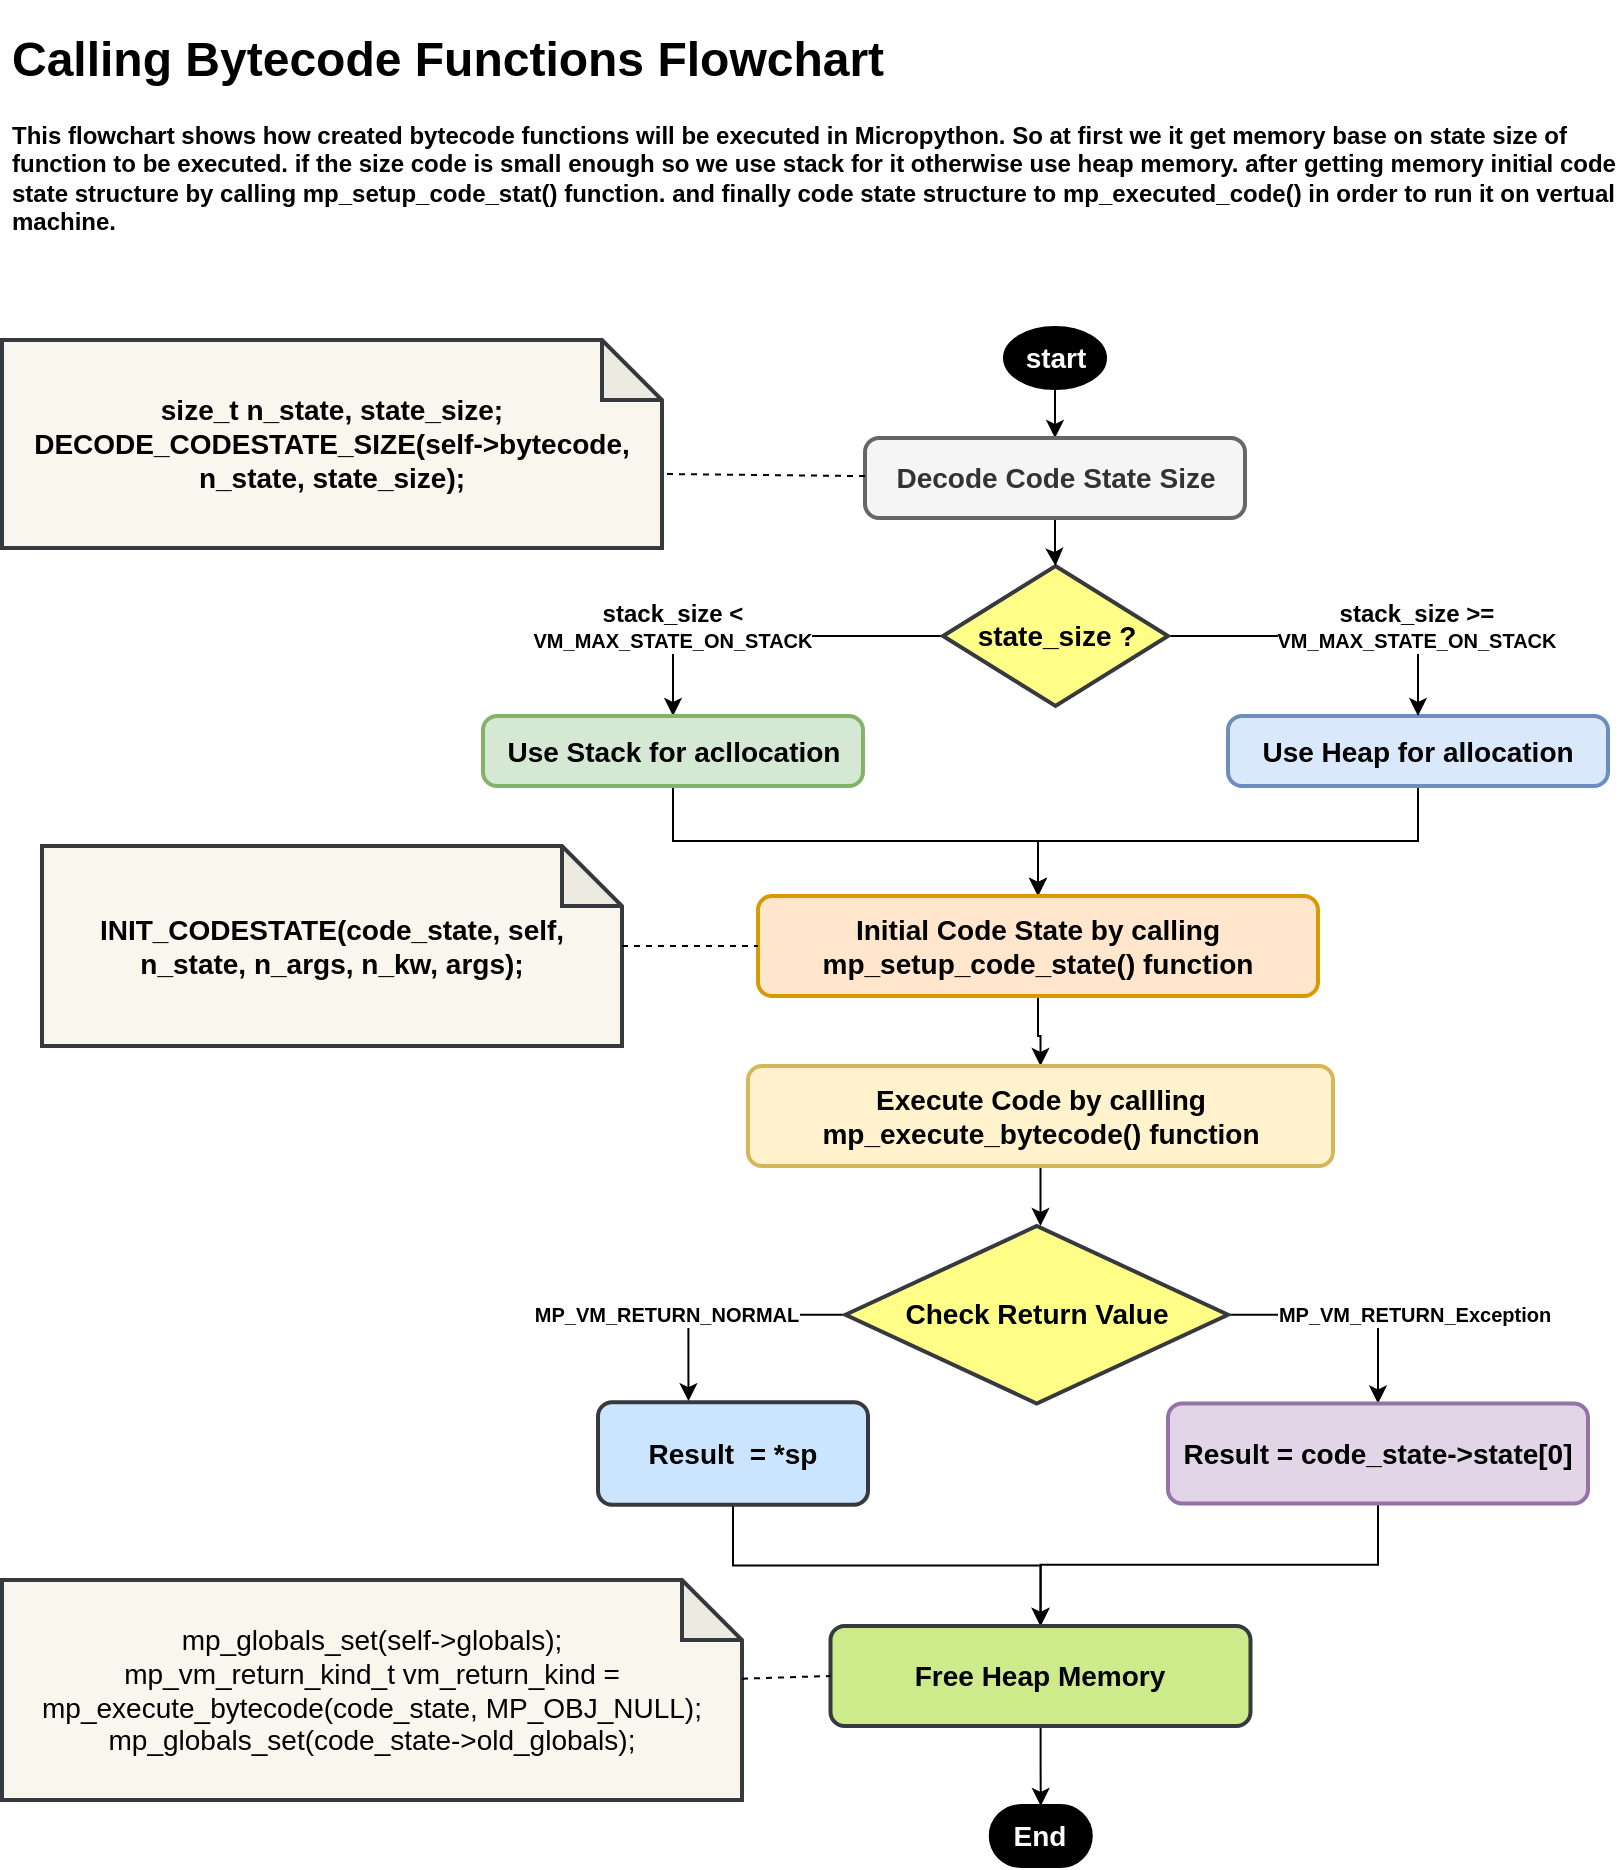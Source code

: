 <mxfile version="15.9.4" type="github">
  <diagram id="kvoGo0gfQWNKkFxHk639" name="Page-1">
    <mxGraphModel dx="1447" dy="718" grid="1" gridSize="10" guides="1" tooltips="1" connect="1" arrows="1" fold="1" page="1" pageScale="1" pageWidth="850" pageHeight="1100" math="0" shadow="0">
      <root>
        <mxCell id="0" />
        <mxCell id="1" parent="0" />
        <mxCell id="JKBhCjqjnzoE227UuKIU-41" style="edgeStyle=orthogonalEdgeStyle;rounded=0;orthogonalLoop=1;jettySize=auto;html=1;fontFamily=Helvetica;fontSize=14;fontColor=#000000;" edge="1" parent="1" source="wVERp9EFQYTSEjUQM9i8-1" target="JKBhCjqjnzoE227UuKIU-10">
          <mxGeometry relative="1" as="geometry" />
        </mxCell>
        <mxCell id="wVERp9EFQYTSEjUQM9i8-1" value="start" style="strokeWidth=2;html=1;shape=mxgraph.flowchart.start_1;whiteSpace=wrap;fontColor=#FFFFFF;labelBackgroundColor=#000000;fillColor=#000000;fontStyle=1;fontSize=14;" parent="1" vertex="1">
          <mxGeometry x="531.5" y="164" width="50" height="30" as="geometry" />
        </mxCell>
        <mxCell id="JKBhCjqjnzoE227UuKIU-1" value="&lt;h1&gt;Calling Bytecode Functions Flowchart&lt;br&gt;&lt;/h1&gt;&lt;p&gt;This flowchart shows how created bytecode functions will be executed in Micropython. So at first we it get memory base on state size of function to be executed. if the size code is small enough so we use stack for it otherwise use heap memory. after getting memory initial code state structure by calling mp_setup_code_stat() function. and finally code state structure to mp_executed_code() in order to run it on vertual machine. &lt;br&gt;&lt;/p&gt;" style="text;html=1;strokeColor=none;fillColor=none;spacing=5;spacingTop=-20;whiteSpace=wrap;overflow=hidden;rounded=0;fontStyle=1" vertex="1" parent="1">
          <mxGeometry x="30" y="10" width="810" height="120" as="geometry" />
        </mxCell>
        <mxCell id="JKBhCjqjnzoE227UuKIU-32" style="edgeStyle=orthogonalEdgeStyle;rounded=0;orthogonalLoop=1;jettySize=auto;html=1;entryX=0.5;entryY=0;entryDx=0;entryDy=0;fontFamily=Helvetica;fontSize=14;fontColor=#000000;" edge="1" parent="1" source="JKBhCjqjnzoE227UuKIU-4" target="JKBhCjqjnzoE227UuKIU-28">
          <mxGeometry relative="1" as="geometry" />
        </mxCell>
        <mxCell id="JKBhCjqjnzoE227UuKIU-4" value="Use Heap for allocation" style="rounded=1;whiteSpace=wrap;html=1;absoluteArcSize=1;arcSize=14;strokeWidth=2;labelBackgroundColor=none;fontSize=14;fillColor=#dae8fc;fontStyle=1;strokeColor=#6c8ebf;" vertex="1" parent="1">
          <mxGeometry x="643" y="358" width="190" height="35" as="geometry" />
        </mxCell>
        <mxCell id="JKBhCjqjnzoE227UuKIU-22" style="edgeStyle=orthogonalEdgeStyle;rounded=0;orthogonalLoop=1;jettySize=auto;html=1;fontFamily=Helvetica;fontSize=12;fontColor=#000000;" edge="1" parent="1" source="JKBhCjqjnzoE227UuKIU-7" target="JKBhCjqjnzoE227UuKIU-4">
          <mxGeometry relative="1" as="geometry" />
        </mxCell>
        <mxCell id="JKBhCjqjnzoE227UuKIU-26" style="edgeStyle=orthogonalEdgeStyle;rounded=0;orthogonalLoop=1;jettySize=auto;html=1;fontFamily=Helvetica;fontSize=12;fontColor=#000000;" edge="1" parent="1" source="JKBhCjqjnzoE227UuKIU-7" target="JKBhCjqjnzoE227UuKIU-13">
          <mxGeometry relative="1" as="geometry" />
        </mxCell>
        <mxCell id="JKBhCjqjnzoE227UuKIU-7" value="state_size ?" style="strokeWidth=2;html=1;shape=mxgraph.flowchart.decision;whiteSpace=wrap;rounded=1;labelBackgroundColor=none;fontFamily=Helvetica;fontSize=14;fillColor=#ffff88;fontStyle=1;strokeColor=#36393d;" vertex="1" parent="1">
          <mxGeometry x="500.5" y="283" width="112.5" height="70" as="geometry" />
        </mxCell>
        <mxCell id="JKBhCjqjnzoE227UuKIU-43" style="edgeStyle=orthogonalEdgeStyle;rounded=0;orthogonalLoop=1;jettySize=auto;html=1;entryX=0.5;entryY=0;entryDx=0;entryDy=0;entryPerimeter=0;fontFamily=Helvetica;fontSize=12;fontColor=#000000;" edge="1" parent="1" source="JKBhCjqjnzoE227UuKIU-10" target="JKBhCjqjnzoE227UuKIU-7">
          <mxGeometry relative="1" as="geometry" />
        </mxCell>
        <mxCell id="JKBhCjqjnzoE227UuKIU-10" value="Decode Code State Size" style="rounded=1;whiteSpace=wrap;html=1;absoluteArcSize=1;arcSize=14;strokeWidth=2;labelBackgroundColor=none;fontSize=14;fontColor=#333333;fillColor=#f5f5f5;fontStyle=1;strokeColor=#666666;" vertex="1" parent="1">
          <mxGeometry x="461.5" y="219" width="190" height="40" as="geometry" />
        </mxCell>
        <mxCell id="JKBhCjqjnzoE227UuKIU-31" style="edgeStyle=orthogonalEdgeStyle;rounded=0;orthogonalLoop=1;jettySize=auto;html=1;fontFamily=Helvetica;fontSize=14;fontColor=#000000;" edge="1" parent="1" source="JKBhCjqjnzoE227UuKIU-13" target="JKBhCjqjnzoE227UuKIU-28">
          <mxGeometry relative="1" as="geometry" />
        </mxCell>
        <mxCell id="JKBhCjqjnzoE227UuKIU-13" value="Use Stack for acllocation" style="rounded=1;whiteSpace=wrap;html=1;absoluteArcSize=1;arcSize=14;strokeWidth=2;labelBackgroundColor=none;fontSize=14;fillColor=#d5e8d4;fontStyle=1;strokeColor=#82b366;" vertex="1" parent="1">
          <mxGeometry x="270.5" y="358" width="190" height="35" as="geometry" />
        </mxCell>
        <mxCell id="JKBhCjqjnzoE227UuKIU-18" value="&lt;font style=&quot;font-size: 12px&quot;&gt;&lt;font style=&quot;font-size: 12px&quot;&gt;stack_size &amp;gt;=&lt;/font&gt; &lt;/font&gt;VM_MAX_STATE_ON_STACK" style="text;html=1;strokeColor=none;fillColor=none;align=center;verticalAlign=middle;whiteSpace=wrap;rounded=0;labelBackgroundColor=#FFFFFF;fontFamily=Helvetica;fontSize=10;fontColor=#000000;fontStyle=1" vertex="1" parent="1">
          <mxGeometry x="700" y="290.5" width="75" height="45" as="geometry" />
        </mxCell>
        <mxCell id="JKBhCjqjnzoE227UuKIU-17" value="&lt;font style=&quot;font-size: 12px&quot;&gt;stack_size &amp;lt; &lt;/font&gt;VM_MAX_STATE_ON_STACK" style="text;html=1;strokeColor=none;fillColor=none;align=center;verticalAlign=middle;whiteSpace=wrap;rounded=0;labelBackgroundColor=#FFFFFF;fontFamily=Helvetica;fontSize=10;fontColor=#000000;fontStyle=1" vertex="1" parent="1">
          <mxGeometry x="328" y="290.5" width="75" height="45" as="geometry" />
        </mxCell>
        <mxCell id="JKBhCjqjnzoE227UuKIU-42" style="edgeStyle=orthogonalEdgeStyle;rounded=0;orthogonalLoop=1;jettySize=auto;html=1;fontFamily=Helvetica;fontSize=12;fontColor=#000000;" edge="1" parent="1" source="JKBhCjqjnzoE227UuKIU-28" target="JKBhCjqjnzoE227UuKIU-33">
          <mxGeometry relative="1" as="geometry" />
        </mxCell>
        <mxCell id="JKBhCjqjnzoE227UuKIU-28" value="Initial Code State by calling mp_setup_code_state() function" style="rounded=1;whiteSpace=wrap;html=1;absoluteArcSize=1;arcSize=14;strokeWidth=2;labelBackgroundColor=none;fontFamily=Helvetica;fontSize=14;fillColor=#ffe6cc;fontStyle=1;strokeColor=#d79b00;" vertex="1" parent="1">
          <mxGeometry x="408" y="448" width="280" height="50" as="geometry" />
        </mxCell>
        <mxCell id="JKBhCjqjnzoE227UuKIU-38" style="edgeStyle=orthogonalEdgeStyle;rounded=0;orthogonalLoop=1;jettySize=auto;html=1;fontFamily=Helvetica;fontSize=14;fontColor=#000000;" edge="1" parent="1" source="JKBhCjqjnzoE227UuKIU-33" target="JKBhCjqjnzoE227UuKIU-35">
          <mxGeometry relative="1" as="geometry">
            <Array as="points">
              <mxPoint x="547" y="573" />
              <mxPoint x="547" y="573" />
            </Array>
          </mxGeometry>
        </mxCell>
        <mxCell id="JKBhCjqjnzoE227UuKIU-33" value="Execute Code by callling mp_execute_bytecode() function" style="rounded=1;whiteSpace=wrap;html=1;absoluteArcSize=1;arcSize=14;strokeWidth=2;labelBackgroundColor=none;fontFamily=Helvetica;fontSize=14;fillColor=#fff2cc;fontStyle=1;strokeColor=#d6b656;" vertex="1" parent="1">
          <mxGeometry x="403" y="533" width="292.5" height="50" as="geometry" />
        </mxCell>
        <mxCell id="JKBhCjqjnzoE227UuKIU-48" style="edgeStyle=orthogonalEdgeStyle;rounded=0;orthogonalLoop=1;jettySize=auto;html=1;entryX=0.335;entryY=-0.011;entryDx=0;entryDy=0;entryPerimeter=0;fontFamily=Helvetica;fontSize=14;fontColor=#000000;" edge="1" parent="1" source="JKBhCjqjnzoE227UuKIU-35" target="JKBhCjqjnzoE227UuKIU-44">
          <mxGeometry relative="1" as="geometry">
            <Array as="points">
              <mxPoint x="373" y="657" />
            </Array>
          </mxGeometry>
        </mxCell>
        <mxCell id="JKBhCjqjnzoE227UuKIU-51" style="edgeStyle=orthogonalEdgeStyle;rounded=0;orthogonalLoop=1;jettySize=auto;html=1;fontFamily=Helvetica;fontSize=14;fontColor=#000000;" edge="1" parent="1" source="JKBhCjqjnzoE227UuKIU-35" target="JKBhCjqjnzoE227UuKIU-45">
          <mxGeometry relative="1" as="geometry">
            <Array as="points">
              <mxPoint x="718" y="657" />
            </Array>
          </mxGeometry>
        </mxCell>
        <mxCell id="JKBhCjqjnzoE227UuKIU-35" value="&lt;font style=&quot;font-size: 14px&quot;&gt;Check Return Value&lt;/font&gt;" style="strokeWidth=2;html=1;shape=mxgraph.flowchart.decision;whiteSpace=wrap;rounded=1;labelBackgroundColor=none;fontFamily=Helvetica;fontSize=14;fillColor=#ffff88;fontStyle=1;verticalAlign=middle;spacing=0;flipH=1;flipV=1;direction=south;strokeColor=#36393d;" vertex="1" parent="1">
          <mxGeometry x="451.75" y="613" width="191.25" height="88.75" as="geometry" />
        </mxCell>
        <mxCell id="JKBhCjqjnzoE227UuKIU-54" style="edgeStyle=orthogonalEdgeStyle;rounded=0;orthogonalLoop=1;jettySize=auto;html=1;fontFamily=Helvetica;fontSize=14;fontColor=#000000;" edge="1" parent="1" source="JKBhCjqjnzoE227UuKIU-44" target="JKBhCjqjnzoE227UuKIU-53">
          <mxGeometry relative="1" as="geometry" />
        </mxCell>
        <mxCell id="JKBhCjqjnzoE227UuKIU-44" value="Result&amp;nbsp; = *sp" style="rounded=1;whiteSpace=wrap;html=1;absoluteArcSize=1;arcSize=14;strokeWidth=2;labelBackgroundColor=none;fontFamily=Helvetica;fontSize=14;fillColor=#cce5ff;fontStyle=1;strokeColor=#36393d;" vertex="1" parent="1">
          <mxGeometry x="328" y="701.13" width="135" height="51.25" as="geometry" />
        </mxCell>
        <mxCell id="JKBhCjqjnzoE227UuKIU-55" style="edgeStyle=orthogonalEdgeStyle;rounded=0;orthogonalLoop=1;jettySize=auto;html=1;entryX=0.5;entryY=0;entryDx=0;entryDy=0;fontFamily=Helvetica;fontSize=14;fontColor=#000000;" edge="1" parent="1" source="JKBhCjqjnzoE227UuKIU-45" target="JKBhCjqjnzoE227UuKIU-53">
          <mxGeometry relative="1" as="geometry" />
        </mxCell>
        <mxCell id="JKBhCjqjnzoE227UuKIU-45" value="Result = code_state-&amp;gt;state[0]" style="rounded=1;whiteSpace=wrap;html=1;absoluteArcSize=1;arcSize=14;strokeWidth=2;labelBackgroundColor=none;fontFamily=Helvetica;fontSize=14;fillColor=#e1d5e7;fontStyle=1;strokeColor=#9673a6;" vertex="1" parent="1">
          <mxGeometry x="613" y="701.75" width="210" height="50" as="geometry" />
        </mxCell>
        <mxCell id="JKBhCjqjnzoE227UuKIU-47" value="MP_VM_RETURN_NORMAL" style="text;html=1;strokeColor=none;fillColor=none;align=center;verticalAlign=middle;whiteSpace=wrap;rounded=0;labelBackgroundColor=#FFFFFF;fontFamily=Helvetica;fontSize=10;fontColor=#000000;fontStyle=1" vertex="1" parent="1">
          <mxGeometry x="325" y="634.88" width="75" height="45" as="geometry" />
        </mxCell>
        <mxCell id="JKBhCjqjnzoE227UuKIU-50" value="MP_VM_RETURN_Exception" style="text;html=1;strokeColor=none;fillColor=none;align=center;verticalAlign=middle;whiteSpace=wrap;rounded=0;labelBackgroundColor=#FFFFFF;fontFamily=Helvetica;fontSize=10;fontColor=#000000;fontStyle=1" vertex="1" parent="1">
          <mxGeometry x="698.5" y="634.88" width="75" height="45" as="geometry" />
        </mxCell>
        <mxCell id="JKBhCjqjnzoE227UuKIU-59" style="edgeStyle=orthogonalEdgeStyle;rounded=0;orthogonalLoop=1;jettySize=auto;html=1;entryX=0.5;entryY=0;entryDx=0;entryDy=0;entryPerimeter=0;fontFamily=Helvetica;fontSize=14;fontColor=#FFFFFF;" edge="1" parent="1" source="JKBhCjqjnzoE227UuKIU-53" target="JKBhCjqjnzoE227UuKIU-58">
          <mxGeometry relative="1" as="geometry" />
        </mxCell>
        <mxCell id="JKBhCjqjnzoE227UuKIU-53" value="Free Heap Memory" style="rounded=1;whiteSpace=wrap;html=1;absoluteArcSize=1;arcSize=14;strokeWidth=2;labelBackgroundColor=none;fontFamily=Helvetica;fontSize=14;fillColor=#cdeb8b;fontStyle=1;strokeColor=#36393d;labelBorderColor=none;" vertex="1" parent="1">
          <mxGeometry x="444.25" y="813" width="210" height="50" as="geometry" />
        </mxCell>
        <mxCell id="JKBhCjqjnzoE227UuKIU-58" value="End" style="strokeWidth=2;html=1;shape=mxgraph.flowchart.terminator;whiteSpace=wrap;rounded=1;labelBackgroundColor=#000000;fontFamily=Helvetica;fontSize=14;fontColor=#FFFFFF;fillColor=#000000;fontStyle=1" vertex="1" parent="1">
          <mxGeometry x="524.38" y="903" width="50" height="30" as="geometry" />
        </mxCell>
        <mxCell id="JKBhCjqjnzoE227UuKIU-62" value="size_t n_state, state_size;&lt;br&gt;DECODE_CODESTATE_SIZE(self-&amp;gt;bytecode, n_state, state_size);" style="shape=note;whiteSpace=wrap;html=1;backgroundOutline=1;darkOpacity=0.05;rounded=1;labelBackgroundColor=none;labelBorderColor=none;fontFamily=Helvetica;fontSize=14;strokeColor=#36393d;strokeWidth=2;fillColor=#f9f7ed;fontStyle=1" vertex="1" parent="1">
          <mxGeometry x="30" y="170" width="330" height="104" as="geometry" />
        </mxCell>
        <mxCell id="JKBhCjqjnzoE227UuKIU-63" value="" style="endArrow=none;dashed=1;html=1;rounded=0;fontFamily=Helvetica;fontSize=14;fontColor=#000000;entryX=0;entryY=0;entryDx=330;entryDy=67;entryPerimeter=0;strokeColor=default;" edge="1" parent="1" source="JKBhCjqjnzoE227UuKIU-10" target="JKBhCjqjnzoE227UuKIU-62">
          <mxGeometry width="50" height="50" relative="1" as="geometry">
            <mxPoint x="170" y="310" as="sourcePoint" />
            <mxPoint x="220" y="260" as="targetPoint" />
          </mxGeometry>
        </mxCell>
        <mxCell id="JKBhCjqjnzoE227UuKIU-64" value="INIT_CODESTATE(code_state, self, n_state, n_args, n_kw, args);" style="shape=note;whiteSpace=wrap;html=1;backgroundOutline=1;darkOpacity=0.05;rounded=1;labelBackgroundColor=none;labelBorderColor=none;fontFamily=Helvetica;fontSize=14;strokeColor=#36393d;strokeWidth=2;fillColor=#f9f7ed;fontStyle=1" vertex="1" parent="1">
          <mxGeometry x="50" y="423" width="290" height="100" as="geometry" />
        </mxCell>
        <mxCell id="JKBhCjqjnzoE227UuKIU-65" value="mp_globals_set(self-&amp;gt;globals);&lt;br&gt;mp_vm_return_kind_t vm_return_kind = mp_execute_bytecode(code_state, MP_OBJ_NULL);&lt;br&gt;mp_globals_set(code_state-&amp;gt;old_globals);" style="shape=note;whiteSpace=wrap;html=1;backgroundOutline=1;darkOpacity=0.05;rounded=1;labelBackgroundColor=none;labelBorderColor=none;fontFamily=Helvetica;fontSize=14;strokeColor=#36393d;strokeWidth=2;fillColor=#f9f7ed;" vertex="1" parent="1">
          <mxGeometry x="30" y="790" width="370" height="110" as="geometry" />
        </mxCell>
        <mxCell id="JKBhCjqjnzoE227UuKIU-67" value="" style="endArrow=none;dashed=1;html=1;rounded=0;fontFamily=Helvetica;fontSize=14;fontColor=#000000;entryX=0;entryY=0.5;entryDx=0;entryDy=0;" edge="1" parent="1" source="JKBhCjqjnzoE227UuKIU-64" target="JKBhCjqjnzoE227UuKIU-28">
          <mxGeometry width="50" height="50" relative="1" as="geometry">
            <mxPoint x="170" y="730" as="sourcePoint" />
            <mxPoint x="220" y="680" as="targetPoint" />
          </mxGeometry>
        </mxCell>
        <mxCell id="JKBhCjqjnzoE227UuKIU-69" value="" style="endArrow=none;dashed=1;html=1;rounded=0;fontFamily=Helvetica;fontSize=14;fontColor=#000000;entryX=0;entryY=0.5;entryDx=0;entryDy=0;" edge="1" parent="1" source="JKBhCjqjnzoE227UuKIU-65" target="JKBhCjqjnzoE227UuKIU-53">
          <mxGeometry width="50" height="50" relative="1" as="geometry">
            <mxPoint x="170" y="730" as="sourcePoint" />
            <mxPoint x="220" y="680" as="targetPoint" />
          </mxGeometry>
        </mxCell>
      </root>
    </mxGraphModel>
  </diagram>
</mxfile>
